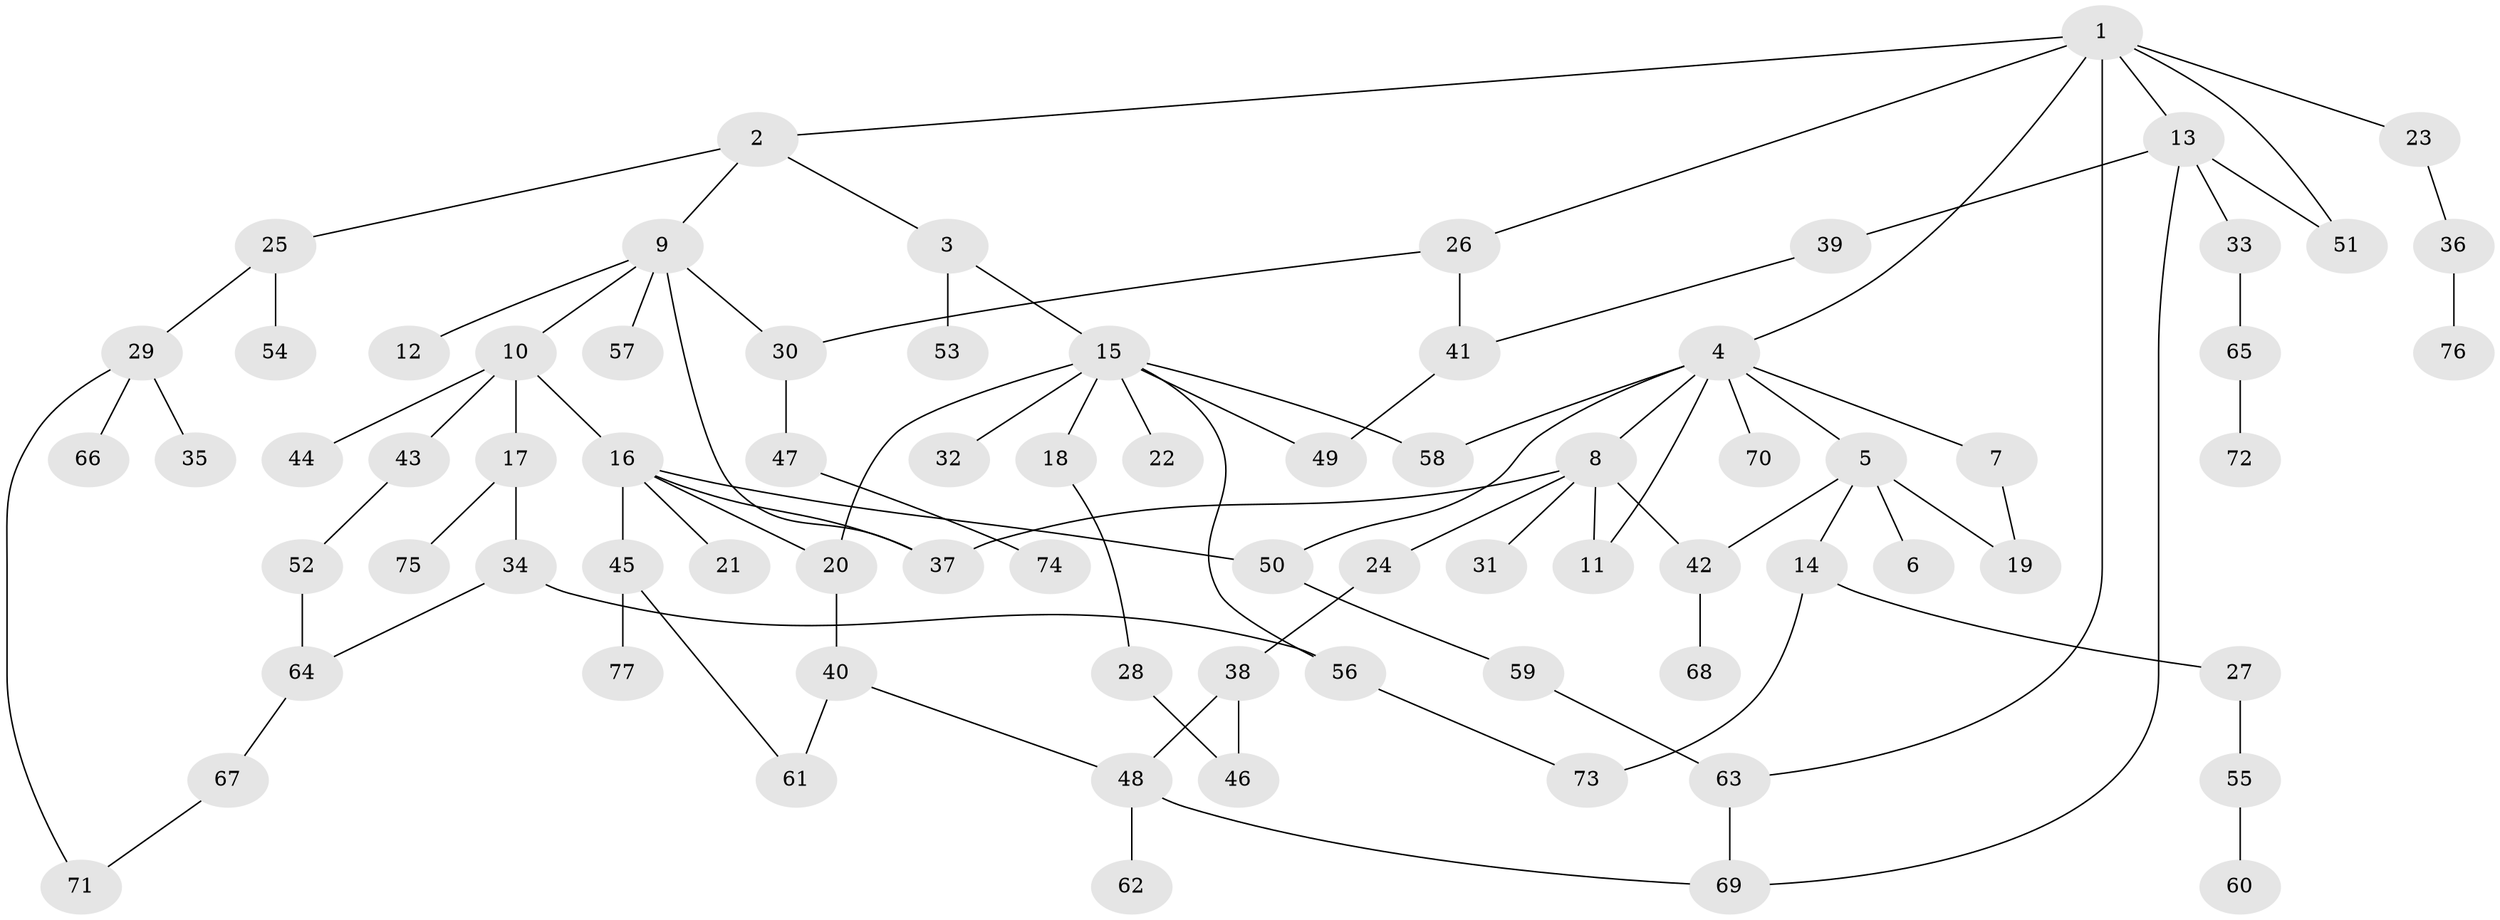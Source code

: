 // Generated by graph-tools (version 1.1) at 2025/40/03/09/25 04:40:58]
// undirected, 77 vertices, 98 edges
graph export_dot {
graph [start="1"]
  node [color=gray90,style=filled];
  1;
  2;
  3;
  4;
  5;
  6;
  7;
  8;
  9;
  10;
  11;
  12;
  13;
  14;
  15;
  16;
  17;
  18;
  19;
  20;
  21;
  22;
  23;
  24;
  25;
  26;
  27;
  28;
  29;
  30;
  31;
  32;
  33;
  34;
  35;
  36;
  37;
  38;
  39;
  40;
  41;
  42;
  43;
  44;
  45;
  46;
  47;
  48;
  49;
  50;
  51;
  52;
  53;
  54;
  55;
  56;
  57;
  58;
  59;
  60;
  61;
  62;
  63;
  64;
  65;
  66;
  67;
  68;
  69;
  70;
  71;
  72;
  73;
  74;
  75;
  76;
  77;
  1 -- 2;
  1 -- 4;
  1 -- 13;
  1 -- 23;
  1 -- 26;
  1 -- 63;
  1 -- 51;
  2 -- 3;
  2 -- 9;
  2 -- 25;
  3 -- 15;
  3 -- 53;
  4 -- 5;
  4 -- 7;
  4 -- 8;
  4 -- 11;
  4 -- 70;
  4 -- 58;
  4 -- 50;
  5 -- 6;
  5 -- 14;
  5 -- 19;
  5 -- 42;
  7 -- 19;
  8 -- 24;
  8 -- 31;
  8 -- 42;
  8 -- 11;
  8 -- 37;
  9 -- 10;
  9 -- 12;
  9 -- 30;
  9 -- 37;
  9 -- 57;
  10 -- 16;
  10 -- 17;
  10 -- 43;
  10 -- 44;
  13 -- 33;
  13 -- 39;
  13 -- 51;
  13 -- 69;
  14 -- 27;
  14 -- 73;
  15 -- 18;
  15 -- 20;
  15 -- 22;
  15 -- 32;
  15 -- 58;
  15 -- 56;
  15 -- 49;
  16 -- 21;
  16 -- 45;
  16 -- 50;
  16 -- 37;
  16 -- 20;
  17 -- 34;
  17 -- 75;
  18 -- 28;
  20 -- 40;
  23 -- 36;
  24 -- 38;
  25 -- 29;
  25 -- 54;
  26 -- 30;
  26 -- 41;
  27 -- 55;
  28 -- 46;
  29 -- 35;
  29 -- 66;
  29 -- 71;
  30 -- 47;
  33 -- 65;
  34 -- 56;
  34 -- 64;
  36 -- 76;
  38 -- 46;
  38 -- 48;
  39 -- 41;
  40 -- 61;
  40 -- 48;
  41 -- 49;
  42 -- 68;
  43 -- 52;
  45 -- 77;
  45 -- 61;
  47 -- 74;
  48 -- 62;
  48 -- 69;
  50 -- 59;
  52 -- 64;
  55 -- 60;
  56 -- 73;
  59 -- 63;
  63 -- 69;
  64 -- 67;
  65 -- 72;
  67 -- 71;
}
